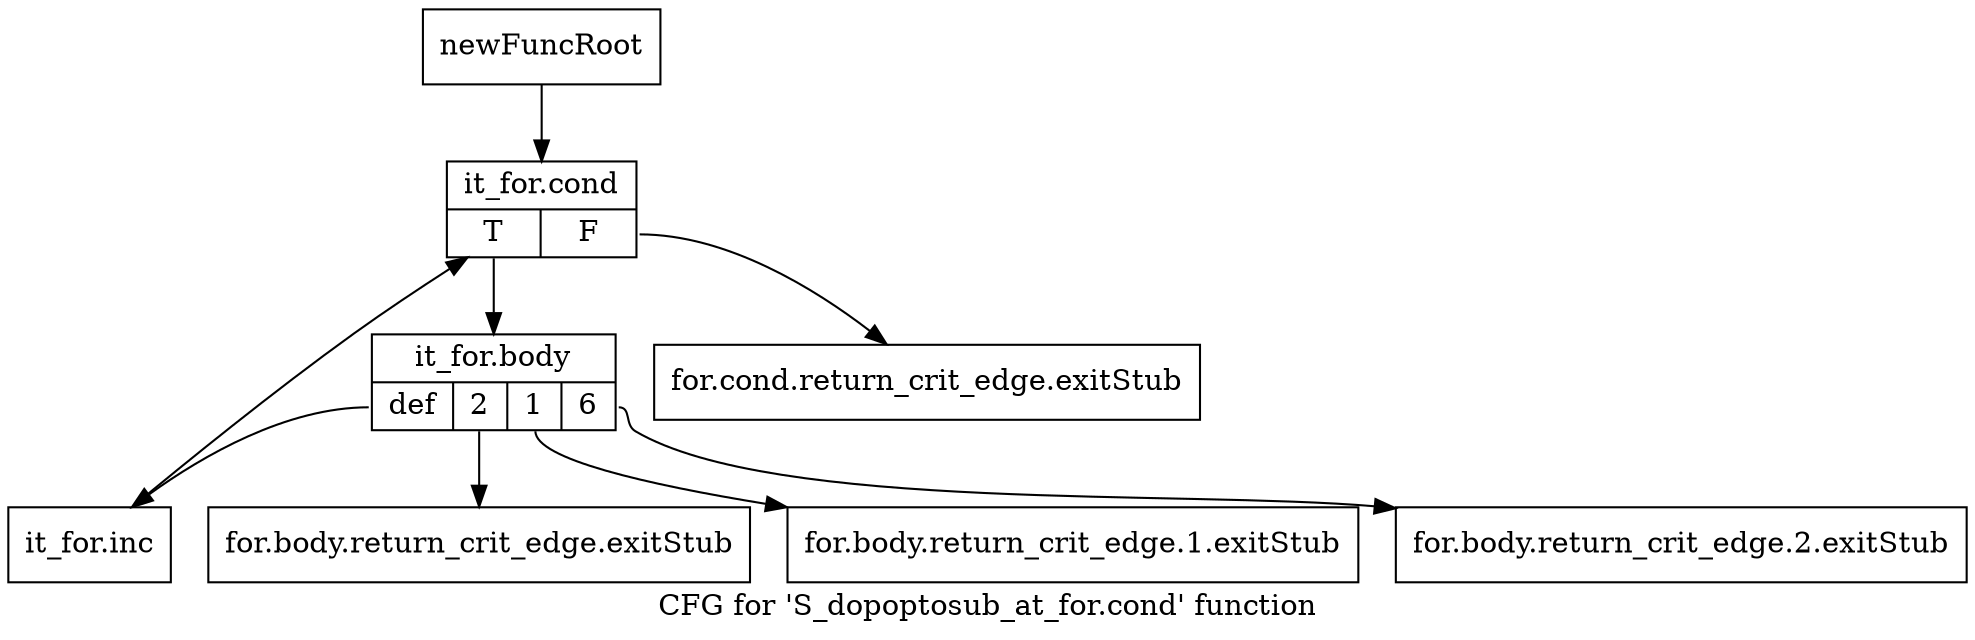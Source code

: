 digraph "CFG for 'S_dopoptosub_at_for.cond' function" {
	label="CFG for 'S_dopoptosub_at_for.cond' function";

	Node0x4f3a750 [shape=record,label="{newFuncRoot}"];
	Node0x4f3a750 -> Node0x4f3a8e0;
	Node0x4f3a7a0 [shape=record,label="{for.cond.return_crit_edge.exitStub}"];
	Node0x4f3a7f0 [shape=record,label="{for.body.return_crit_edge.exitStub}"];
	Node0x4f3a840 [shape=record,label="{for.body.return_crit_edge.1.exitStub}"];
	Node0x4f3a890 [shape=record,label="{for.body.return_crit_edge.2.exitStub}"];
	Node0x4f3a8e0 [shape=record,label="{it_for.cond|{<s0>T|<s1>F}}"];
	Node0x4f3a8e0:s0 -> Node0x4f3a930;
	Node0x4f3a8e0:s1 -> Node0x4f3a7a0;
	Node0x4f3a930 [shape=record,label="{it_for.body|{<s0>def|<s1>2|<s2>1|<s3>6}}"];
	Node0x4f3a930:s0 -> Node0x4f3a980;
	Node0x4f3a930:s1 -> Node0x4f3a7f0;
	Node0x4f3a930:s2 -> Node0x4f3a840;
	Node0x4f3a930:s3 -> Node0x4f3a890;
	Node0x4f3a980 [shape=record,label="{it_for.inc}"];
	Node0x4f3a980 -> Node0x4f3a8e0;
}
